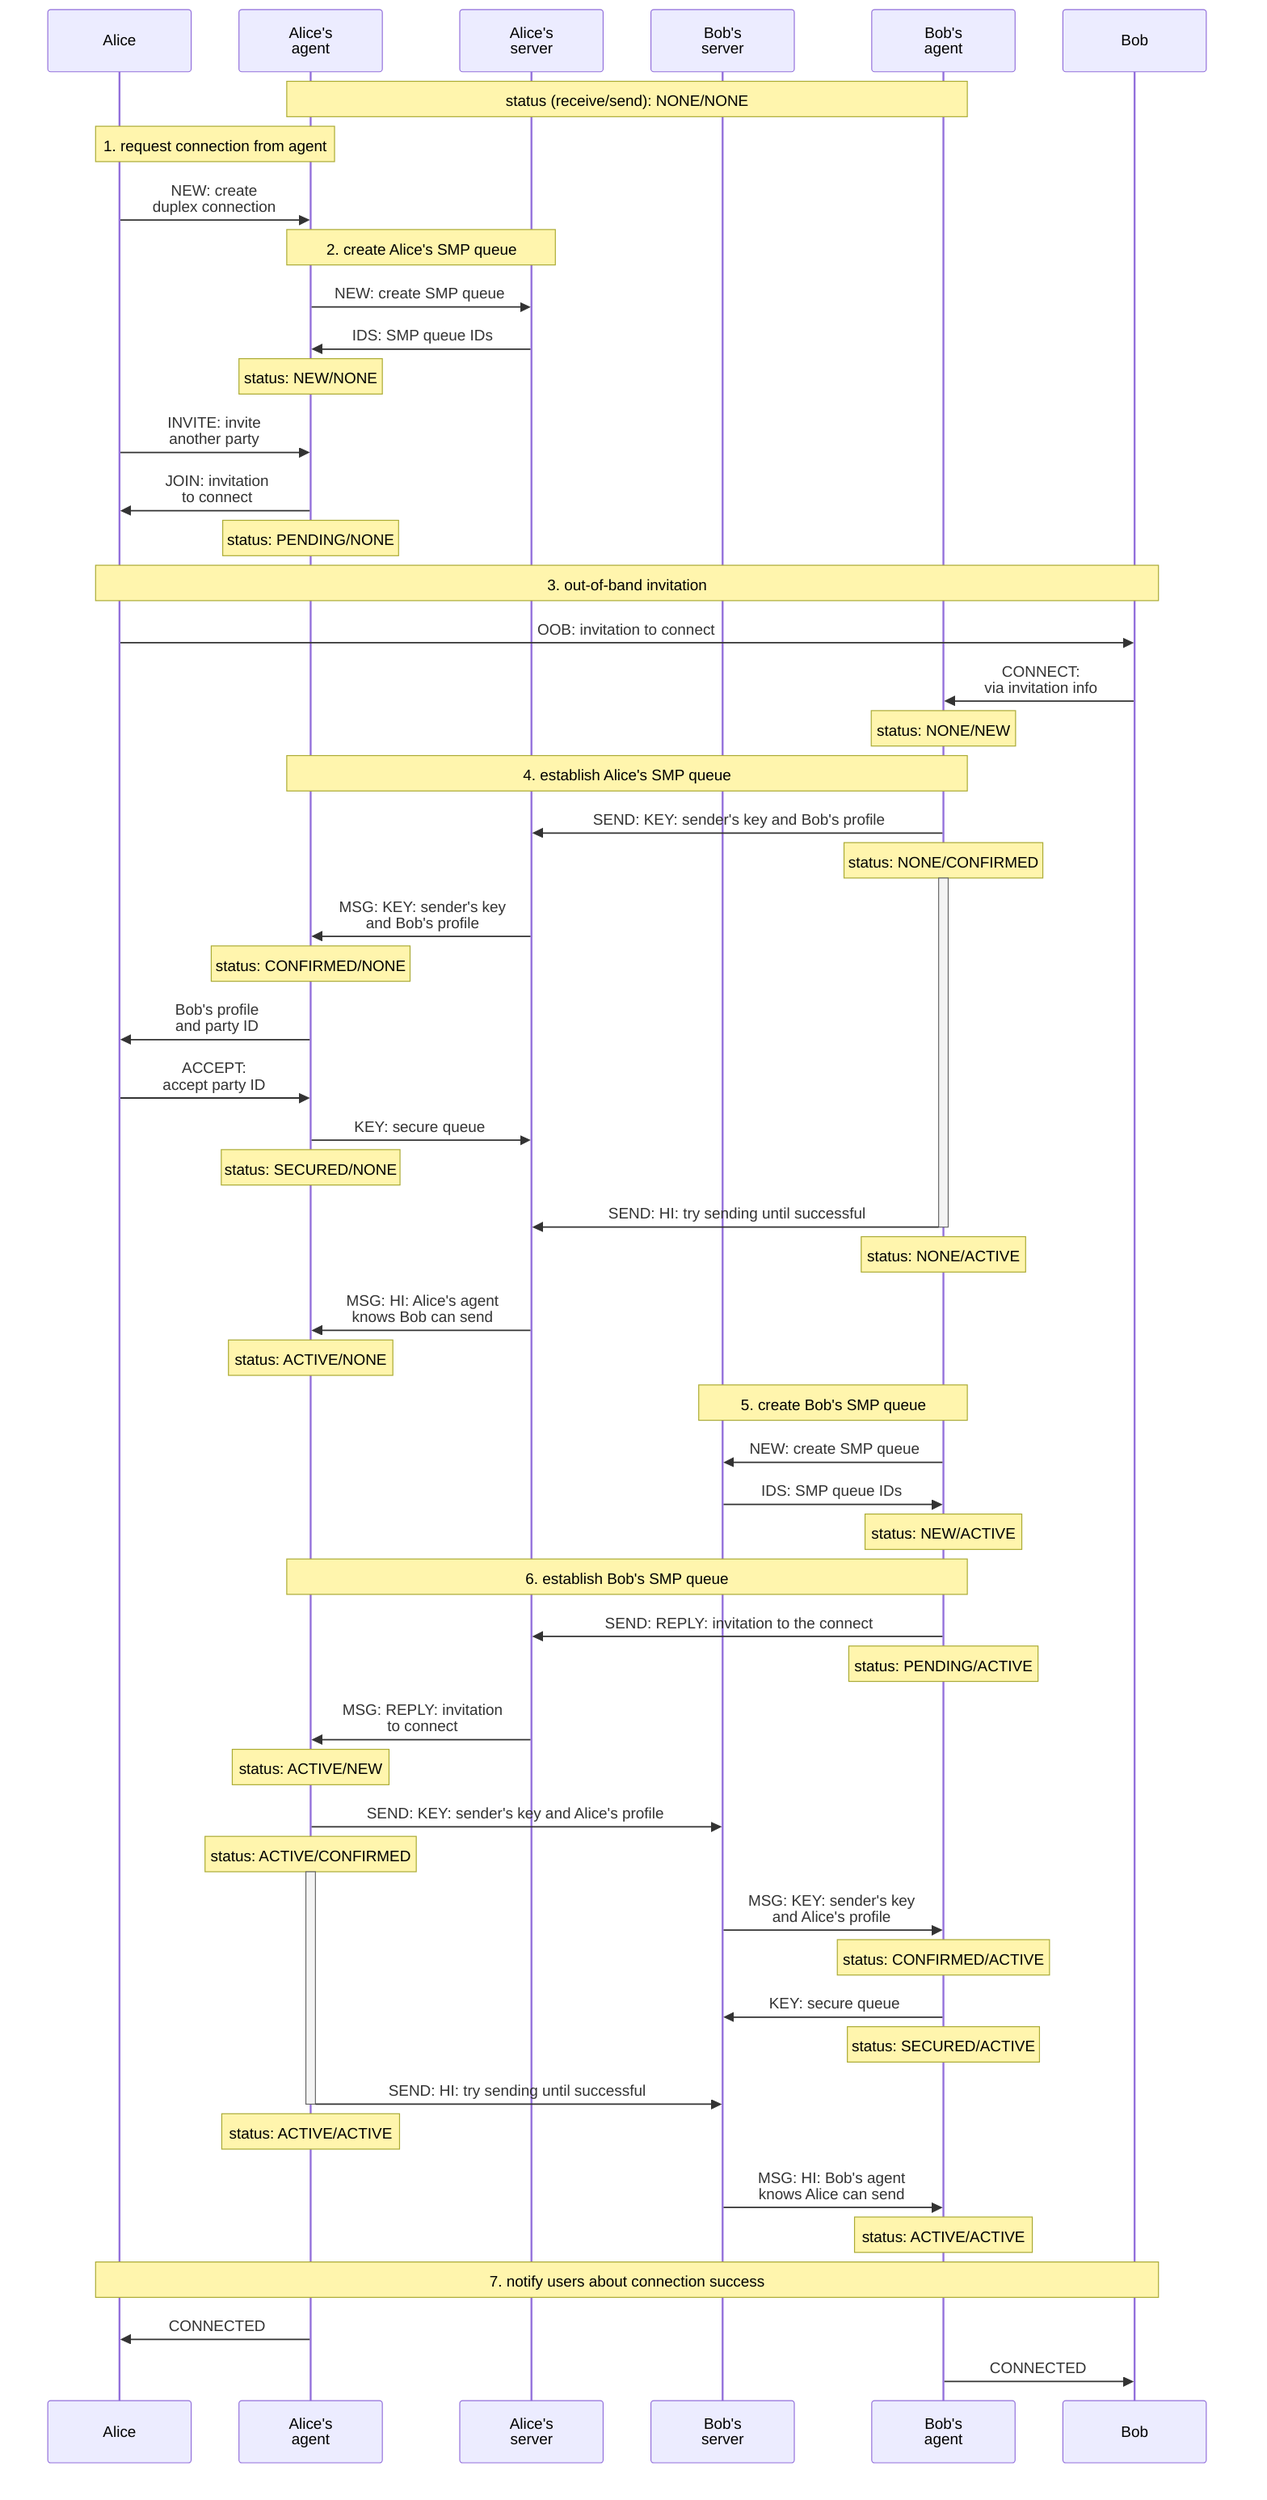 sequenceDiagram
  participant A as Alice
  participant AA as Alice's<br>agent
  participant AS as Alice's<br>server
  participant BS as Bob's<br>server
  participant BA as Bob's<br>agent
  participant B as Bob

  note over AA, BA: status (receive/send): NONE/NONE

  note over A, AA: 1. request connection from agent
  A ->> AA: NEW: create<br>duplex connection
 
  note over AA, AS: 2. create Alice's SMP queue
  AA ->> AS: NEW: create SMP queue
  AS ->> AA: IDS: SMP queue IDs
  note over AA: status: NEW/NONE

  A ->> AA: INVITE: invite<br>another party
  AA ->> A: JOIN: invitation<br>to connect
  note over AA: status: PENDING/NONE

  note over A, B: 3. out-of-band invitation
  A ->> B: OOB: invitation to connect
  B ->> BA: CONNECT:<br>via invitation info
  note over BA: status: NONE/NEW

  note over BA, AA: 4. establish Alice's SMP queue
  BA ->> AS: SEND: KEY: sender's key and Bob's profile
  note over BA: status: NONE/CONFIRMED
  activate BA
  AS ->> AA: MSG: KEY: sender's key<br>and Bob's profile
  note over AA: status: CONFIRMED/NONE
  AA ->> A: Bob's profile<br>and party ID
  A ->> AA: ACCEPT:<br>accept party ID
  AA ->> AS: KEY: secure queue
  note over AA: status: SECURED/NONE

  BA ->> AS: SEND: HI: try sending until successful
  deactivate BA
  note over BA: status: NONE/ACTIVE
  AS ->> AA: MSG: HI: Alice's agent<br>knows Bob can send
  note over AA: status: ACTIVE/NONE

  note over BA, BS: 5. create Bob's SMP queue
  BA ->> BS: NEW: create SMP queue
  BS ->> BA: IDS: SMP queue IDs
  note over BA: status: NEW/ACTIVE

  note over AA, BA: 6. establish Bob's SMP queue
  BA ->> AS: SEND: REPLY: invitation to the connect
  note over BA: status: PENDING/ACTIVE
  AS ->> AA: MSG: REPLY: invitation<br>to connect
  note over AA: status: ACTIVE/NEW

  AA ->> BS: SEND: KEY: sender's key and Alice's profile
  note over AA: status: ACTIVE/CONFIRMED
  activate AA
  BS ->> BA: MSG: KEY: sender's key<br>and Alice's profile
  note over BA: status: CONFIRMED/ACTIVE
  BA ->> BS: KEY: secure queue
  note over BA: status: SECURED/ACTIVE

  AA ->> BS: SEND: HI: try sending until successful
  deactivate AA
  note over AA: status: ACTIVE/ACTIVE
  BS ->> BA: MSG: HI: Bob's agent<br>knows Alice can send
  note over BA: status: ACTIVE/ACTIVE

  note over A, B: 7. notify users about connection success
  AA ->> A: CONNECTED
  BA ->> B: CONNECTED